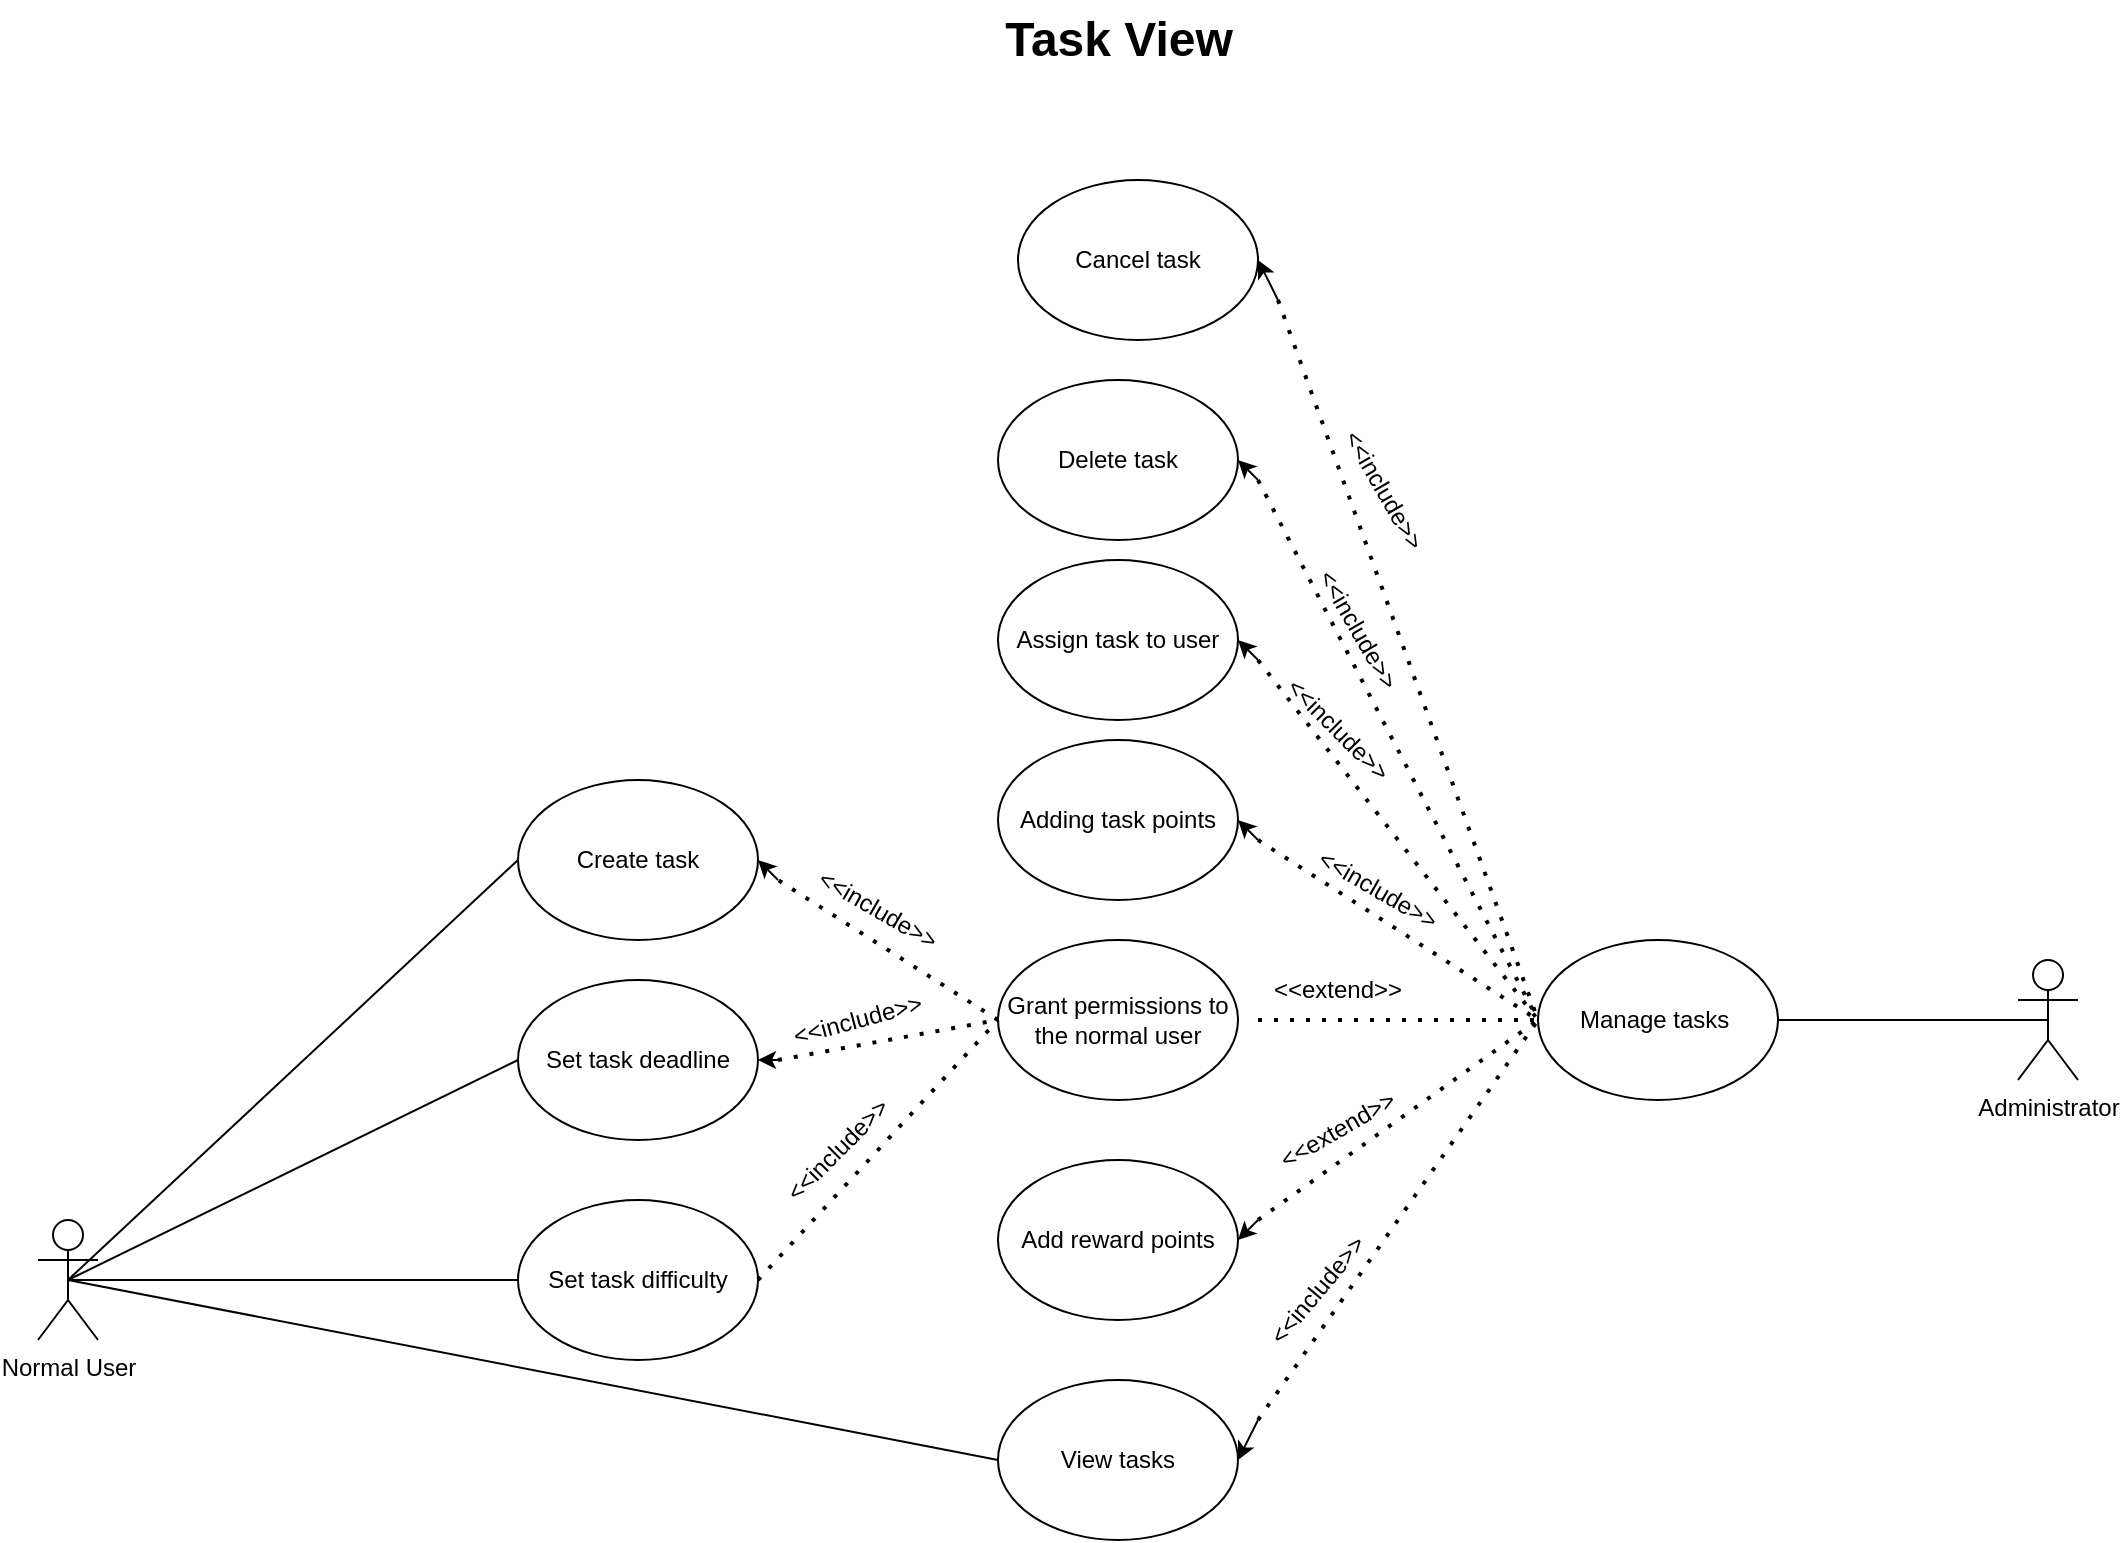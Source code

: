 <mxfile version="20.7.4" type="github">
  <diagram id="I4cKSGXu4OGf3040P-yd" name="Page-1">
    <mxGraphModel dx="2140" dy="549" grid="1" gridSize="10" guides="1" tooltips="1" connect="1" arrows="1" fold="1" page="1" pageScale="1" pageWidth="850" pageHeight="1100" math="0" shadow="0">
      <root>
        <mxCell id="0" />
        <mxCell id="1" parent="0" />
        <mxCell id="xqyo_oWXUEpov-WLX43f-1" value="Normal User" style="shape=umlActor;verticalLabelPosition=bottom;verticalAlign=top;html=1;outlineConnect=0;" parent="1" vertex="1">
          <mxGeometry x="-340" y="810" width="30" height="60" as="geometry" />
        </mxCell>
        <mxCell id="xqyo_oWXUEpov-WLX43f-2" value="Manage tasks&amp;nbsp;" style="ellipse;whiteSpace=wrap;html=1;" parent="1" vertex="1">
          <mxGeometry x="410" y="670" width="120" height="80" as="geometry" />
        </mxCell>
        <mxCell id="xqyo_oWXUEpov-WLX43f-3" value="Grant permissions to the normal user" style="ellipse;whiteSpace=wrap;html=1;" parent="1" vertex="1">
          <mxGeometry x="140" y="670" width="120" height="80" as="geometry" />
        </mxCell>
        <mxCell id="xqyo_oWXUEpov-WLX43f-4" value="" style="endArrow=none;dashed=1;html=1;dashPattern=1 3;strokeWidth=2;rounded=0;entryX=0;entryY=0.5;entryDx=0;entryDy=0;" parent="1" target="xqyo_oWXUEpov-WLX43f-2" edge="1">
          <mxGeometry width="50" height="50" relative="1" as="geometry">
            <mxPoint x="270" y="710" as="sourcePoint" />
            <mxPoint x="390" y="660" as="targetPoint" />
          </mxGeometry>
        </mxCell>
        <mxCell id="xqyo_oWXUEpov-WLX43f-5" value="" style="endArrow=classic;html=1;rounded=0;entryX=1;entryY=0.5;entryDx=0;entryDy=0;" parent="1" target="xqyo_oWXUEpov-WLX43f-23" edge="1">
          <mxGeometry width="50" height="50" relative="1" as="geometry">
            <mxPoint x="270" y="810" as="sourcePoint" />
            <mxPoint x="390" y="660" as="targetPoint" />
          </mxGeometry>
        </mxCell>
        <mxCell id="xqyo_oWXUEpov-WLX43f-6" value="&amp;lt;&amp;lt;extend&amp;gt;&amp;gt;" style="text;html=1;strokeColor=none;fillColor=none;align=center;verticalAlign=middle;whiteSpace=wrap;rounded=0;rotation=0;" parent="1" vertex="1">
          <mxGeometry x="280" y="680" width="60" height="30" as="geometry" />
        </mxCell>
        <mxCell id="xqyo_oWXUEpov-WLX43f-7" value="Create task" style="ellipse;whiteSpace=wrap;html=1;" parent="1" vertex="1">
          <mxGeometry x="-100" y="590" width="120" height="80" as="geometry" />
        </mxCell>
        <mxCell id="xqyo_oWXUEpov-WLX43f-8" value="Set task deadline" style="ellipse;whiteSpace=wrap;html=1;" parent="1" vertex="1">
          <mxGeometry x="-100" y="690" width="120" height="80" as="geometry" />
        </mxCell>
        <mxCell id="xqyo_oWXUEpov-WLX43f-9" value="Set task difficulty" style="ellipse;whiteSpace=wrap;html=1;" parent="1" vertex="1">
          <mxGeometry x="-100" y="800" width="120" height="80" as="geometry" />
        </mxCell>
        <mxCell id="xqyo_oWXUEpov-WLX43f-10" value="" style="endArrow=none;dashed=1;html=1;dashPattern=1 3;strokeWidth=2;rounded=0;exitX=0;exitY=0.5;exitDx=0;exitDy=0;" parent="1" source="xqyo_oWXUEpov-WLX43f-3" edge="1">
          <mxGeometry width="50" height="50" relative="1" as="geometry">
            <mxPoint x="320" y="650" as="sourcePoint" />
            <mxPoint x="30" y="640" as="targetPoint" />
          </mxGeometry>
        </mxCell>
        <mxCell id="xqyo_oWXUEpov-WLX43f-11" value="" style="endArrow=classic;html=1;rounded=0;entryX=1;entryY=0.5;entryDx=0;entryDy=0;" parent="1" target="xqyo_oWXUEpov-WLX43f-7" edge="1">
          <mxGeometry width="50" height="50" relative="1" as="geometry">
            <mxPoint x="30" y="640" as="sourcePoint" />
            <mxPoint x="370" y="600" as="targetPoint" />
          </mxGeometry>
        </mxCell>
        <mxCell id="xqyo_oWXUEpov-WLX43f-12" value="&amp;lt;&amp;lt;include&amp;gt;&amp;gt;" style="text;html=1;strokeColor=none;fillColor=none;align=center;verticalAlign=middle;whiteSpace=wrap;rounded=0;rotation=30;" parent="1" vertex="1">
          <mxGeometry x="50" y="640" width="60" height="30" as="geometry" />
        </mxCell>
        <mxCell id="xqyo_oWXUEpov-WLX43f-13" value="" style="endArrow=none;dashed=1;html=1;dashPattern=1 3;strokeWidth=2;rounded=0;entryX=0;entryY=0.5;entryDx=0;entryDy=0;" parent="1" target="xqyo_oWXUEpov-WLX43f-3" edge="1">
          <mxGeometry width="50" height="50" relative="1" as="geometry">
            <mxPoint x="30" y="730" as="sourcePoint" />
            <mxPoint x="130" y="780" as="targetPoint" />
          </mxGeometry>
        </mxCell>
        <mxCell id="xqyo_oWXUEpov-WLX43f-14" value="" style="endArrow=classic;html=1;rounded=0;entryX=1;entryY=0.5;entryDx=0;entryDy=0;" parent="1" target="xqyo_oWXUEpov-WLX43f-8" edge="1">
          <mxGeometry width="50" height="50" relative="1" as="geometry">
            <mxPoint x="30" y="730" as="sourcePoint" />
            <mxPoint x="370" y="680" as="targetPoint" />
          </mxGeometry>
        </mxCell>
        <mxCell id="xqyo_oWXUEpov-WLX43f-15" value="&amp;lt;&amp;lt;include&amp;gt;&amp;gt;" style="text;html=1;strokeColor=none;fillColor=none;align=center;verticalAlign=middle;whiteSpace=wrap;rounded=0;rotation=-15;" parent="1" vertex="1">
          <mxGeometry x="40" y="695" width="60" height="30" as="geometry" />
        </mxCell>
        <mxCell id="xqyo_oWXUEpov-WLX43f-16" value="" style="endArrow=none;dashed=1;html=1;dashPattern=1 3;strokeWidth=2;rounded=0;exitX=1;exitY=0.5;exitDx=0;exitDy=0;entryX=0;entryY=0.5;entryDx=0;entryDy=0;" parent="1" source="xqyo_oWXUEpov-WLX43f-9" target="xqyo_oWXUEpov-WLX43f-3" edge="1">
          <mxGeometry width="50" height="50" relative="1" as="geometry">
            <mxPoint x="320" y="730" as="sourcePoint" />
            <mxPoint x="370" y="680" as="targetPoint" />
          </mxGeometry>
        </mxCell>
        <mxCell id="xqyo_oWXUEpov-WLX43f-17" value="&amp;lt;&amp;lt;include&amp;gt;&amp;gt;" style="text;html=1;strokeColor=none;fillColor=none;align=center;verticalAlign=middle;whiteSpace=wrap;rounded=0;rotation=-45;" parent="1" vertex="1">
          <mxGeometry x="30" y="770" width="60" height="10" as="geometry" />
        </mxCell>
        <mxCell id="xqyo_oWXUEpov-WLX43f-18" value="View tasks" style="ellipse;whiteSpace=wrap;html=1;" parent="1" vertex="1">
          <mxGeometry x="140" y="890" width="120" height="80" as="geometry" />
        </mxCell>
        <mxCell id="xqyo_oWXUEpov-WLX43f-19" value="Adding task points" style="ellipse;whiteSpace=wrap;html=1;" parent="1" vertex="1">
          <mxGeometry x="140" y="570" width="120" height="80" as="geometry" />
        </mxCell>
        <mxCell id="xqyo_oWXUEpov-WLX43f-20" value="Assign task to user" style="ellipse;whiteSpace=wrap;html=1;" parent="1" vertex="1">
          <mxGeometry x="140" y="480" width="120" height="80" as="geometry" />
        </mxCell>
        <mxCell id="xqyo_oWXUEpov-WLX43f-21" value="Cancel task" style="ellipse;whiteSpace=wrap;html=1;" parent="1" vertex="1">
          <mxGeometry x="150" y="290" width="120" height="80" as="geometry" />
        </mxCell>
        <mxCell id="xqyo_oWXUEpov-WLX43f-22" value="Delete task" style="ellipse;whiteSpace=wrap;html=1;" parent="1" vertex="1">
          <mxGeometry x="140" y="390" width="120" height="80" as="geometry" />
        </mxCell>
        <mxCell id="xqyo_oWXUEpov-WLX43f-23" value="Add reward points" style="ellipse;whiteSpace=wrap;html=1;" parent="1" vertex="1">
          <mxGeometry x="140" y="780" width="120" height="80" as="geometry" />
        </mxCell>
        <mxCell id="xqyo_oWXUEpov-WLX43f-24" value="" style="endArrow=none;dashed=1;html=1;dashPattern=1 3;strokeWidth=2;rounded=0;entryX=0;entryY=0.5;entryDx=0;entryDy=0;" parent="1" target="xqyo_oWXUEpov-WLX43f-2" edge="1">
          <mxGeometry width="50" height="50" relative="1" as="geometry">
            <mxPoint x="270" y="810" as="sourcePoint" />
            <mxPoint x="420.0" y="720" as="targetPoint" />
          </mxGeometry>
        </mxCell>
        <mxCell id="xqyo_oWXUEpov-WLX43f-25" value="&amp;lt;&amp;lt;extend&amp;gt;&amp;gt;" style="text;html=1;strokeColor=none;fillColor=none;align=center;verticalAlign=middle;whiteSpace=wrap;rounded=0;rotation=-30;" parent="1" vertex="1">
          <mxGeometry x="280" y="750" width="60" height="30" as="geometry" />
        </mxCell>
        <mxCell id="xqyo_oWXUEpov-WLX43f-26" value="Administrator" style="shape=umlActor;verticalLabelPosition=bottom;verticalAlign=top;html=1;outlineConnect=0;" parent="1" vertex="1">
          <mxGeometry x="650" y="680" width="30" height="60" as="geometry" />
        </mxCell>
        <mxCell id="xqyo_oWXUEpov-WLX43f-27" value="" style="endArrow=none;html=1;rounded=0;fontSize=12;entryX=0.5;entryY=0.5;entryDx=0;entryDy=0;entryPerimeter=0;exitX=1;exitY=0.5;exitDx=0;exitDy=0;" parent="1" source="xqyo_oWXUEpov-WLX43f-2" target="xqyo_oWXUEpov-WLX43f-26" edge="1">
          <mxGeometry width="50" height="50" relative="1" as="geometry">
            <mxPoint x="290" y="770" as="sourcePoint" />
            <mxPoint x="340" y="720" as="targetPoint" />
          </mxGeometry>
        </mxCell>
        <mxCell id="xqyo_oWXUEpov-WLX43f-28" value="" style="endArrow=none;dashed=1;html=1;dashPattern=1 3;strokeWidth=2;rounded=0;fontSize=12;entryX=0;entryY=0.5;entryDx=0;entryDy=0;" parent="1" target="xqyo_oWXUEpov-WLX43f-2" edge="1">
          <mxGeometry width="50" height="50" relative="1" as="geometry">
            <mxPoint x="270" y="910" as="sourcePoint" />
            <mxPoint x="340" y="720" as="targetPoint" />
          </mxGeometry>
        </mxCell>
        <mxCell id="xqyo_oWXUEpov-WLX43f-29" value="&amp;lt;&amp;lt;include&amp;gt;&amp;gt;" style="text;html=1;strokeColor=none;fillColor=none;align=center;verticalAlign=middle;whiteSpace=wrap;rounded=0;rotation=-50;" parent="1" vertex="1">
          <mxGeometry x="270" y="840" width="60" height="10" as="geometry" />
        </mxCell>
        <mxCell id="xqyo_oWXUEpov-WLX43f-30" value="" style="endArrow=classic;html=1;rounded=0;fontSize=12;entryX=1;entryY=0.5;entryDx=0;entryDy=0;" parent="1" target="xqyo_oWXUEpov-WLX43f-18" edge="1">
          <mxGeometry width="50" height="50" relative="1" as="geometry">
            <mxPoint x="270" y="910" as="sourcePoint" />
            <mxPoint x="340" y="720" as="targetPoint" />
          </mxGeometry>
        </mxCell>
        <mxCell id="xqyo_oWXUEpov-WLX43f-31" value="" style="endArrow=none;dashed=1;html=1;dashPattern=1 3;strokeWidth=2;rounded=0;fontSize=12;entryX=0;entryY=0.5;entryDx=0;entryDy=0;" parent="1" target="xqyo_oWXUEpov-WLX43f-2" edge="1">
          <mxGeometry width="50" height="50" relative="1" as="geometry">
            <mxPoint x="270" y="620" as="sourcePoint" />
            <mxPoint x="340" y="600" as="targetPoint" />
          </mxGeometry>
        </mxCell>
        <mxCell id="xqyo_oWXUEpov-WLX43f-33" value="&amp;lt;&amp;lt;include&amp;gt;&amp;gt;" style="text;html=1;strokeColor=none;fillColor=none;align=center;verticalAlign=middle;whiteSpace=wrap;rounded=0;rotation=30;" parent="1" vertex="1">
          <mxGeometry x="300" y="640" width="60" height="10" as="geometry" />
        </mxCell>
        <mxCell id="xqyo_oWXUEpov-WLX43f-34" value="" style="endArrow=classic;html=1;rounded=0;fontSize=12;entryX=1;entryY=0.5;entryDx=0;entryDy=0;" parent="1" target="xqyo_oWXUEpov-WLX43f-19" edge="1">
          <mxGeometry width="50" height="50" relative="1" as="geometry">
            <mxPoint x="270" y="620" as="sourcePoint" />
            <mxPoint x="340" y="600" as="targetPoint" />
          </mxGeometry>
        </mxCell>
        <mxCell id="xqyo_oWXUEpov-WLX43f-35" value="" style="endArrow=none;dashed=1;html=1;dashPattern=1 3;strokeWidth=2;rounded=0;fontSize=12;entryX=0;entryY=0.5;entryDx=0;entryDy=0;" parent="1" target="xqyo_oWXUEpov-WLX43f-2" edge="1">
          <mxGeometry width="50" height="50" relative="1" as="geometry">
            <mxPoint x="270" y="530" as="sourcePoint" />
            <mxPoint x="340" y="600" as="targetPoint" />
          </mxGeometry>
        </mxCell>
        <mxCell id="xqyo_oWXUEpov-WLX43f-36" value="" style="endArrow=classic;html=1;rounded=0;fontSize=12;entryX=1;entryY=0.5;entryDx=0;entryDy=0;" parent="1" target="xqyo_oWXUEpov-WLX43f-20" edge="1">
          <mxGeometry width="50" height="50" relative="1" as="geometry">
            <mxPoint x="270" y="530" as="sourcePoint" />
            <mxPoint x="340" y="600" as="targetPoint" />
          </mxGeometry>
        </mxCell>
        <mxCell id="xqyo_oWXUEpov-WLX43f-37" value="&amp;lt;&amp;lt;include&amp;gt;&amp;gt;" style="text;html=1;strokeColor=none;fillColor=none;align=center;verticalAlign=middle;whiteSpace=wrap;rounded=0;rotation=45;" parent="1" vertex="1">
          <mxGeometry x="280" y="560" width="60" height="10" as="geometry" />
        </mxCell>
        <mxCell id="xqyo_oWXUEpov-WLX43f-38" value="" style="endArrow=none;dashed=1;html=1;dashPattern=1 3;strokeWidth=2;rounded=0;fontSize=12;entryX=0;entryY=0.5;entryDx=0;entryDy=0;" parent="1" target="xqyo_oWXUEpov-WLX43f-2" edge="1">
          <mxGeometry width="50" height="50" relative="1" as="geometry">
            <mxPoint x="270" y="440" as="sourcePoint" />
            <mxPoint x="340" y="600" as="targetPoint" />
          </mxGeometry>
        </mxCell>
        <mxCell id="xqyo_oWXUEpov-WLX43f-39" value="" style="endArrow=classic;html=1;rounded=0;fontSize=12;entryX=1;entryY=0.5;entryDx=0;entryDy=0;" parent="1" target="xqyo_oWXUEpov-WLX43f-22" edge="1">
          <mxGeometry width="50" height="50" relative="1" as="geometry">
            <mxPoint x="270" y="440" as="sourcePoint" />
            <mxPoint x="340" y="600" as="targetPoint" />
          </mxGeometry>
        </mxCell>
        <mxCell id="xqyo_oWXUEpov-WLX43f-40" value="&amp;lt;&amp;lt;include&amp;gt;&amp;gt;" style="text;html=1;strokeColor=none;fillColor=none;align=center;verticalAlign=middle;whiteSpace=wrap;rounded=0;rotation=60;" parent="1" vertex="1">
          <mxGeometry x="290" y="510" width="60" height="10" as="geometry" />
        </mxCell>
        <mxCell id="xqyo_oWXUEpov-WLX43f-41" value="" style="endArrow=none;dashed=1;html=1;dashPattern=1 3;strokeWidth=2;rounded=0;fontSize=12;entryX=0;entryY=0.5;entryDx=0;entryDy=0;" parent="1" target="xqyo_oWXUEpov-WLX43f-2" edge="1">
          <mxGeometry width="50" height="50" relative="1" as="geometry">
            <mxPoint x="280" y="350" as="sourcePoint" />
            <mxPoint x="340" y="600" as="targetPoint" />
          </mxGeometry>
        </mxCell>
        <mxCell id="xqyo_oWXUEpov-WLX43f-42" value="&amp;lt;&amp;lt;include&amp;gt;&amp;gt;" style="text;html=1;strokeColor=none;fillColor=none;align=center;verticalAlign=middle;whiteSpace=wrap;rounded=0;rotation=60;" parent="1" vertex="1">
          <mxGeometry x="302.68" y="430" width="60" height="30" as="geometry" />
        </mxCell>
        <mxCell id="xqyo_oWXUEpov-WLX43f-43" value="" style="endArrow=classic;html=1;rounded=0;fontSize=12;entryX=1;entryY=0.5;entryDx=0;entryDy=0;" parent="1" target="xqyo_oWXUEpov-WLX43f-21" edge="1">
          <mxGeometry width="50" height="50" relative="1" as="geometry">
            <mxPoint x="280" y="350" as="sourcePoint" />
            <mxPoint x="340" y="600" as="targetPoint" />
          </mxGeometry>
        </mxCell>
        <mxCell id="xqyo_oWXUEpov-WLX43f-45" value="" style="endArrow=none;html=1;rounded=0;fontSize=12;entryX=0;entryY=0.5;entryDx=0;entryDy=0;exitX=0.5;exitY=0.5;exitDx=0;exitDy=0;exitPerimeter=0;" parent="1" source="xqyo_oWXUEpov-WLX43f-1" target="xqyo_oWXUEpov-WLX43f-7" edge="1">
          <mxGeometry width="50" height="50" relative="1" as="geometry">
            <mxPoint x="290" y="770" as="sourcePoint" />
            <mxPoint x="340" y="720" as="targetPoint" />
          </mxGeometry>
        </mxCell>
        <mxCell id="xqyo_oWXUEpov-WLX43f-46" value="" style="endArrow=none;html=1;rounded=0;fontSize=12;entryX=0.5;entryY=0.5;entryDx=0;entryDy=0;entryPerimeter=0;exitX=0;exitY=0.5;exitDx=0;exitDy=0;" parent="1" source="xqyo_oWXUEpov-WLX43f-8" target="xqyo_oWXUEpov-WLX43f-1" edge="1">
          <mxGeometry width="50" height="50" relative="1" as="geometry">
            <mxPoint x="290" y="770" as="sourcePoint" />
            <mxPoint x="340" y="720" as="targetPoint" />
          </mxGeometry>
        </mxCell>
        <mxCell id="xqyo_oWXUEpov-WLX43f-47" value="" style="endArrow=none;html=1;rounded=0;fontSize=12;entryX=0.5;entryY=0.5;entryDx=0;entryDy=0;entryPerimeter=0;exitX=0;exitY=0.5;exitDx=0;exitDy=0;" parent="1" source="xqyo_oWXUEpov-WLX43f-9" target="xqyo_oWXUEpov-WLX43f-1" edge="1">
          <mxGeometry width="50" height="50" relative="1" as="geometry">
            <mxPoint x="290" y="770" as="sourcePoint" />
            <mxPoint x="340" y="720" as="targetPoint" />
          </mxGeometry>
        </mxCell>
        <mxCell id="xqyo_oWXUEpov-WLX43f-48" value="" style="endArrow=none;html=1;rounded=0;fontSize=12;exitX=0.5;exitY=0.5;exitDx=0;exitDy=0;exitPerimeter=0;entryX=0;entryY=0.5;entryDx=0;entryDy=0;" parent="1" source="xqyo_oWXUEpov-WLX43f-1" target="xqyo_oWXUEpov-WLX43f-18" edge="1">
          <mxGeometry width="50" height="50" relative="1" as="geometry">
            <mxPoint x="290" y="770" as="sourcePoint" />
            <mxPoint x="340" y="720" as="targetPoint" />
          </mxGeometry>
        </mxCell>
        <mxCell id="xqyo_oWXUEpov-WLX43f-49" value="&lt;b&gt;&lt;font style=&quot;font-size: 24px;&quot;&gt;Task View&lt;/font&gt;&lt;/b&gt;" style="text;html=1;align=center;verticalAlign=middle;resizable=0;points=[];autosize=1;strokeColor=none;fillColor=none;fontSize=12;" parent="1" vertex="1">
          <mxGeometry x="130" y="200" width="140" height="40" as="geometry" />
        </mxCell>
      </root>
    </mxGraphModel>
  </diagram>
</mxfile>
